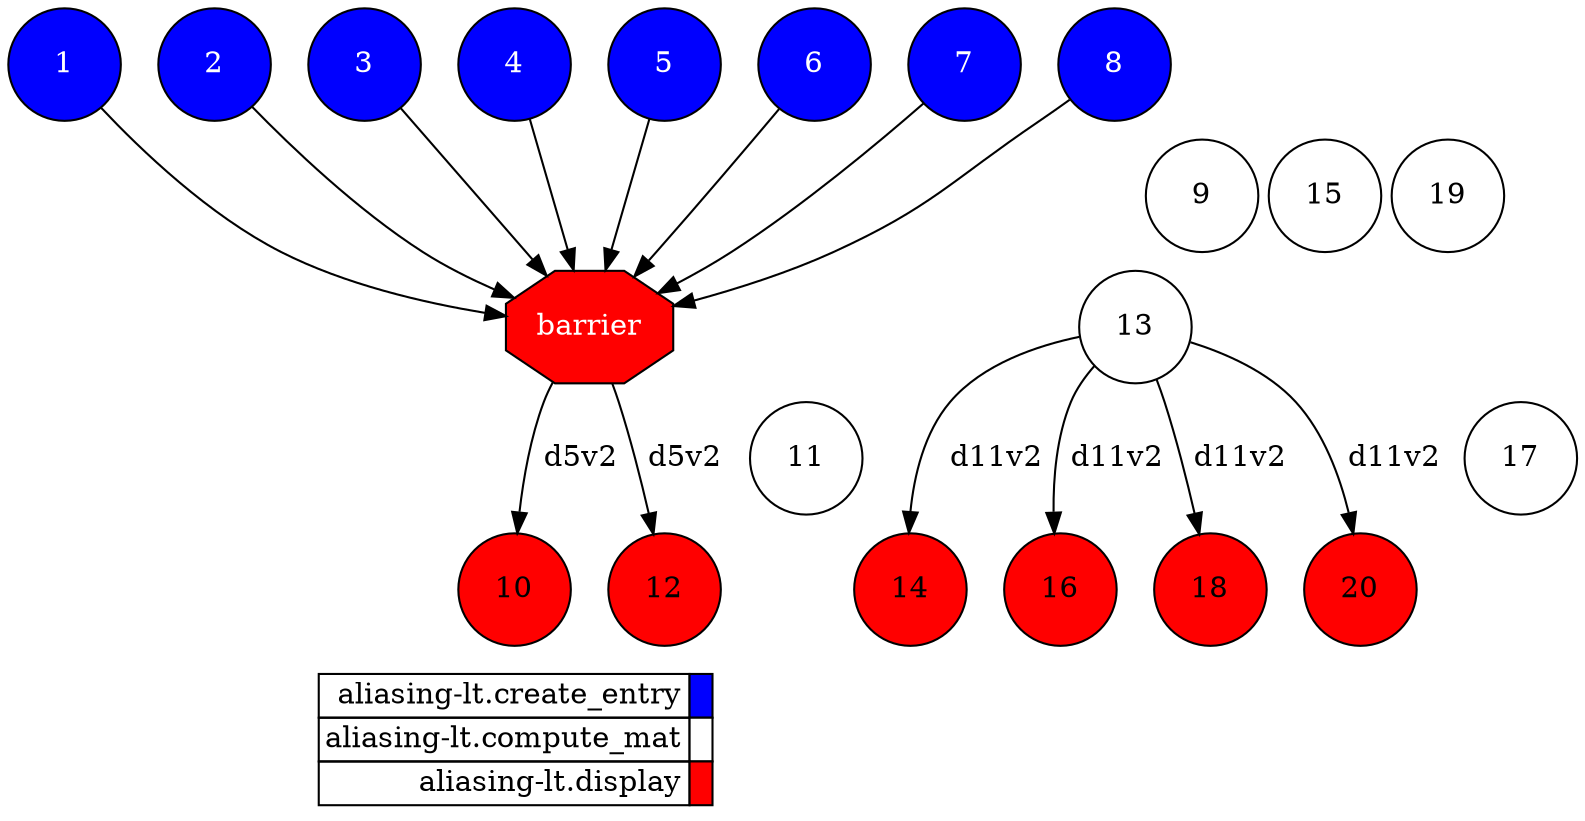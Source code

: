 digraph {
  rankdir=TB;
  labeljust="l";
  subgraph dependence_graph {
    ranksep=0.20;
    node[height=0.75];

1[shape=circle, style=filled fillcolor="#0000ff" fontcolor="#ffffff"];
2[shape=circle, style=filled fillcolor="#0000ff" fontcolor="#ffffff"];
3[shape=circle, style=filled fillcolor="#0000ff" fontcolor="#ffffff"];
4[shape=circle, style=filled fillcolor="#0000ff" fontcolor="#ffffff"];
5[shape=circle, style=filled fillcolor="#0000ff" fontcolor="#ffffff"];
6[shape=circle, style=filled fillcolor="#0000ff" fontcolor="#ffffff"];
7[shape=circle, style=filled fillcolor="#0000ff" fontcolor="#ffffff"];
8[shape=circle, style=filled fillcolor="#0000ff" fontcolor="#ffffff"];
Synchro1[label="barrier", shape=octagon, style=filled fillcolor="#ff0000" fontcolor="#FFFFFF"];
2 -> Synchro1;
6 -> Synchro1;
1 -> Synchro1;
4 -> Synchro1;
3 -> Synchro1;
8 -> Synchro1;
5 -> Synchro1;
7 -> Synchro1;
9[shape=circle, style=filled fillcolor="#ffffff" fontcolor="#000000"];
10[shape=circle, style=filled fillcolor="#ff0000" fontcolor="#000000"];
Synchro1 -> 10[ label="d5v2" ];
11[shape=circle, style=filled fillcolor="#ffffff" fontcolor="#000000"];
12[shape=circle, style=filled fillcolor="#ff0000" fontcolor="#000000"];
Synchro1 -> 12[ label="d5v2" ];
13[shape=circle, style=filled fillcolor="#ffffff" fontcolor="#000000"];
14[shape=circle, style=filled fillcolor="#ff0000" fontcolor="#000000"];
13 -> 14[ label="d11v2" ];
15[shape=circle, style=filled fillcolor="#ffffff" fontcolor="#000000"];
16[shape=circle, style=filled fillcolor="#ff0000" fontcolor="#000000"];
13 -> 16[ label="d11v2" ];
17[shape=circle, style=filled fillcolor="#ffffff" fontcolor="#000000"];
18[shape=circle, style=filled fillcolor="#ff0000" fontcolor="#000000"];
13 -> 18[ label="d11v2" ];
19[shape=circle, style=filled fillcolor="#ffffff" fontcolor="#000000"];
20[shape=circle, style=filled fillcolor="#ff0000" fontcolor="#000000"];
13 -> 20[ label="d11v2" ];  }
  subgraph legend {
    rank=sink;
    node [shape=plaintext, height=0.75];
    ranksep=0.20;
    label = "Legend";
    key [label=<
      <table border="0" cellpadding="2" cellspacing="0" cellborder="1">
<tr>
<td align="right">aliasing-lt.create_entry</td>
<td bgcolor="#0000ff">&nbsp;</td>
</tr>
<tr>
<td align="right">aliasing-lt.compute_mat</td>
<td bgcolor="#ffffff">&nbsp;</td>
</tr>
<tr>
<td align="right">aliasing-lt.display</td>
<td bgcolor="#ff0000">&nbsp;</td>
</tr>
      </table>
    >]
  }
}
